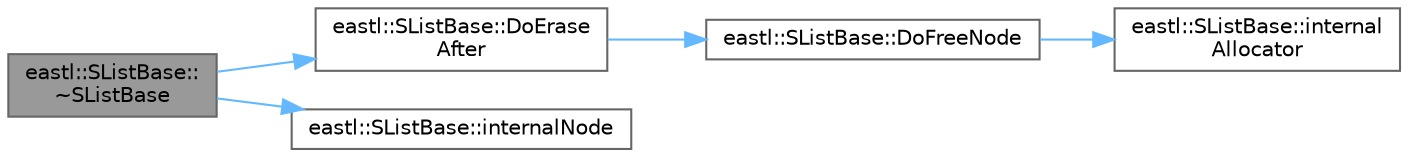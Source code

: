 digraph "eastl::SListBase::~SListBase"
{
 // LATEX_PDF_SIZE
  bgcolor="transparent";
  edge [fontname=Helvetica,fontsize=10,labelfontname=Helvetica,labelfontsize=10];
  node [fontname=Helvetica,fontsize=10,shape=box,height=0.2,width=0.4];
  rankdir="LR";
  Node1 [id="Node000001",label="eastl::SListBase::\l~SListBase",height=0.2,width=0.4,color="gray40", fillcolor="grey60", style="filled", fontcolor="black",tooltip=" "];
  Node1 -> Node2 [id="edge1_Node000001_Node000002",color="steelblue1",style="solid",tooltip=" "];
  Node2 [id="Node000002",label="eastl::SListBase::DoErase\lAfter",height=0.2,width=0.4,color="grey40", fillcolor="white", style="filled",URL="$structeastl_1_1_s_list_base.html#a529c770b9b0220599dc5628d22978e35",tooltip=" "];
  Node2 -> Node3 [id="edge2_Node000002_Node000003",color="steelblue1",style="solid",tooltip=" "];
  Node3 [id="Node000003",label="eastl::SListBase::DoFreeNode",height=0.2,width=0.4,color="grey40", fillcolor="white", style="filled",URL="$structeastl_1_1_s_list_base.html#ad8da57c75fff0ac10ebb1bcdbc66b3bf",tooltip=" "];
  Node3 -> Node4 [id="edge3_Node000003_Node000004",color="steelblue1",style="solid",tooltip=" "];
  Node4 [id="Node000004",label="eastl::SListBase::internal\lAllocator",height=0.2,width=0.4,color="grey40", fillcolor="white", style="filled",URL="$structeastl_1_1_s_list_base.html#ad5bd1878b176d6ff6cd70458ed2faaae",tooltip=" "];
  Node1 -> Node5 [id="edge4_Node000001_Node000005",color="steelblue1",style="solid",tooltip=" "];
  Node5 [id="Node000005",label="eastl::SListBase::internalNode",height=0.2,width=0.4,color="grey40", fillcolor="white", style="filled",URL="$structeastl_1_1_s_list_base.html#a395f3e3b8d341626588269b43d381f42",tooltip=" "];
}
